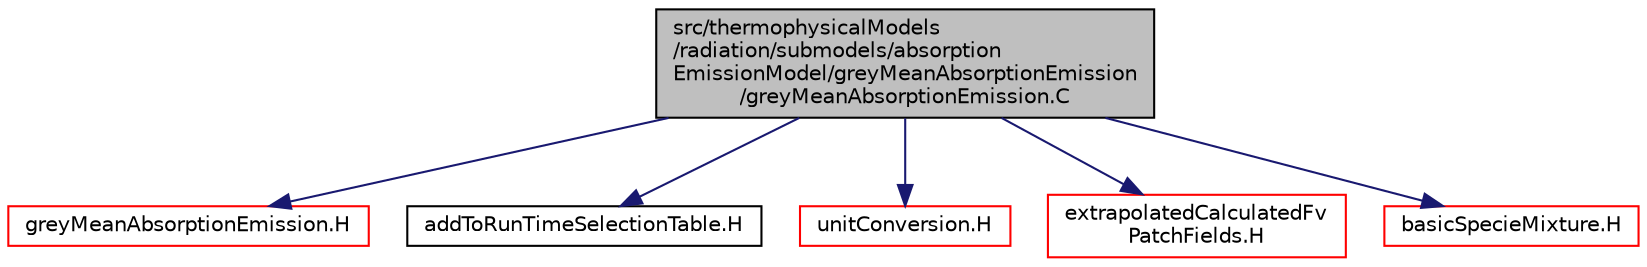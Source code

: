 digraph "src/thermophysicalModels/radiation/submodels/absorptionEmissionModel/greyMeanAbsorptionEmission/greyMeanAbsorptionEmission.C"
{
  bgcolor="transparent";
  edge [fontname="Helvetica",fontsize="10",labelfontname="Helvetica",labelfontsize="10"];
  node [fontname="Helvetica",fontsize="10",shape=record];
  Node0 [label="src/thermophysicalModels\l/radiation/submodels/absorption\lEmissionModel/greyMeanAbsorptionEmission\l/greyMeanAbsorptionEmission.C",height=0.2,width=0.4,color="black", fillcolor="grey75", style="filled", fontcolor="black"];
  Node0 -> Node1 [color="midnightblue",fontsize="10",style="solid",fontname="Helvetica"];
  Node1 [label="greyMeanAbsorptionEmission.H",height=0.2,width=0.4,color="red",URL="$a16478.html"];
  Node0 -> Node326 [color="midnightblue",fontsize="10",style="solid",fontname="Helvetica"];
  Node326 [label="addToRunTimeSelectionTable.H",height=0.2,width=0.4,color="black",URL="$a09989.html",tooltip="Macros for easy insertion into run-time selection tables. "];
  Node0 -> Node327 [color="midnightblue",fontsize="10",style="solid",fontname="Helvetica"];
  Node327 [label="unitConversion.H",height=0.2,width=0.4,color="red",URL="$a11012.html",tooltip="Unit conversion functions. "];
  Node0 -> Node329 [color="midnightblue",fontsize="10",style="solid",fontname="Helvetica"];
  Node329 [label="extrapolatedCalculatedFv\lPatchFields.H",height=0.2,width=0.4,color="red",URL="$a01589.html"];
  Node0 -> Node331 [color="midnightblue",fontsize="10",style="solid",fontname="Helvetica"];
  Node331 [label="basicSpecieMixture.H",height=0.2,width=0.4,color="red",URL="$a16622.html"];
}
